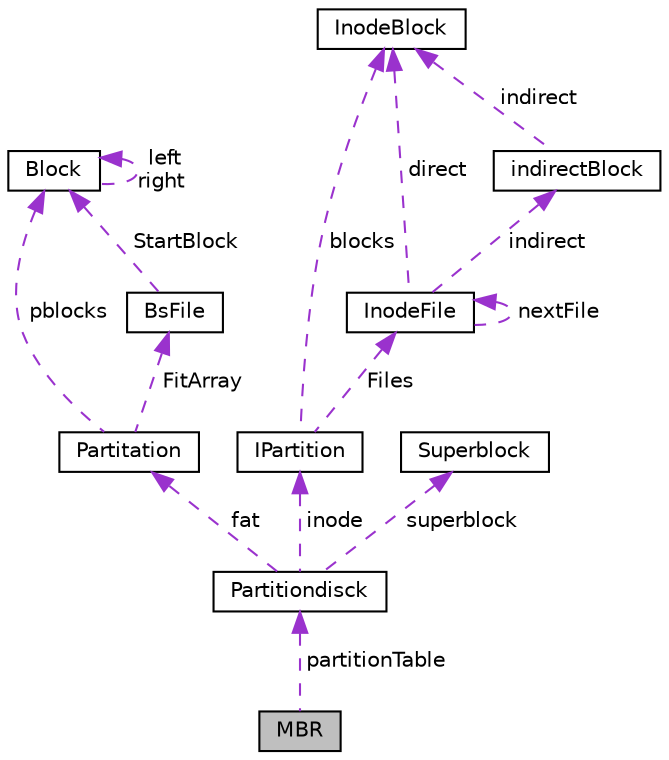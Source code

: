 digraph "MBR"
{
 // LATEX_PDF_SIZE
  edge [fontname="Helvetica",fontsize="10",labelfontname="Helvetica",labelfontsize="10"];
  node [fontname="Helvetica",fontsize="10",shape=record];
  Node1 [label="MBR",height=0.2,width=0.4,color="black", fillcolor="grey75", style="filled", fontcolor="black",tooltip="die struct ,die die Verwaltung einer tabelle von Festplatt"];
  Node2 -> Node1 [dir="back",color="darkorchid3",fontsize="10",style="dashed",label=" partitionTable" ,fontname="Helvetica"];
  Node2 [label="Partitiondisck",height=0.2,width=0.4,color="black", fillcolor="white", style="filled",URL="$struct_partitiondisck.html",tooltip="die struct ,die die Verwaltung einer Partition von Disck"];
  Node3 -> Node2 [dir="back",color="darkorchid3",fontsize="10",style="dashed",label=" fat" ,fontname="Helvetica"];
  Node3 [label="Partitation",height=0.2,width=0.4,color="black", fillcolor="white", style="filled",URL="$struct_partitation.html",tooltip="BsFatEmulator."];
  Node4 -> Node3 [dir="back",color="darkorchid3",fontsize="10",style="dashed",label=" FitArray" ,fontname="Helvetica"];
  Node4 [label="BsFile",height=0.2,width=0.4,color="black", fillcolor="white", style="filled",URL="$struct_bs_file.html",tooltip="die struct ,die eine Datei Festplatte erstellt"];
  Node5 -> Node4 [dir="back",color="darkorchid3",fontsize="10",style="dashed",label=" StartBlock" ,fontname="Helvetica"];
  Node5 [label="Block",height=0.2,width=0.4,color="black", fillcolor="white", style="filled",URL="$struct_block.html",tooltip="die struct ,die die Verwaltung einer Festplatte ueber Bloecke ermoeglich"];
  Node5 -> Node5 [dir="back",color="darkorchid3",fontsize="10",style="dashed",label=" left\nright" ,fontname="Helvetica"];
  Node5 -> Node3 [dir="back",color="darkorchid3",fontsize="10",style="dashed",label=" pblocks" ,fontname="Helvetica"];
  Node6 -> Node2 [dir="back",color="darkorchid3",fontsize="10",style="dashed",label=" inode" ,fontname="Helvetica"];
  Node6 [label="IPartition",height=0.2,width=0.4,color="black", fillcolor="white", style="filled",URL="$struct_i_partition.html",tooltip="die struct ,die die Verwaltung einer Partition ueber InodeBloecke ermoeglich"];
  Node7 -> Node6 [dir="back",color="darkorchid3",fontsize="10",style="dashed",label=" Files" ,fontname="Helvetica"];
  Node7 [label="InodeFile",height=0.2,width=0.4,color="black", fillcolor="white", style="filled",URL="$struct_inode_file.html",tooltip="die struct ,die die Verwaltung einer Festplatte ueber Bloecke ermoeglich"];
  Node8 -> Node7 [dir="back",color="darkorchid3",fontsize="10",style="dashed",label=" indirect" ,fontname="Helvetica"];
  Node8 [label="indirectBlock",height=0.2,width=0.4,color="black", fillcolor="white", style="filled",URL="$structindirect_block.html",tooltip="indirect Zeiger auf 128 Blocks"];
  Node9 -> Node8 [dir="back",color="darkorchid3",fontsize="10",style="dashed",label=" indirect" ,fontname="Helvetica"];
  Node9 [label="InodeBlock",height=0.2,width=0.4,color="black", fillcolor="white", style="filled",URL="$struct_inode_block.html",tooltip="die struct ,die die Verwaltung einer Festplatte ueber InodeBloecke ermoeglich"];
  Node7 -> Node7 [dir="back",color="darkorchid3",fontsize="10",style="dashed",label=" nextFile" ,fontname="Helvetica"];
  Node9 -> Node7 [dir="back",color="darkorchid3",fontsize="10",style="dashed",label=" direct" ,fontname="Helvetica"];
  Node9 -> Node6 [dir="back",color="darkorchid3",fontsize="10",style="dashed",label=" blocks" ,fontname="Helvetica"];
  Node10 -> Node2 [dir="back",color="darkorchid3",fontsize="10",style="dashed",label=" superblock" ,fontname="Helvetica"];
  Node10 [label="Superblock",height=0.2,width=0.4,color="black", fillcolor="white", style="filled",URL="$struct_superblock.html",tooltip="die struct erstellt die magicNumber und numberOfBlocks usf disck"];
}
